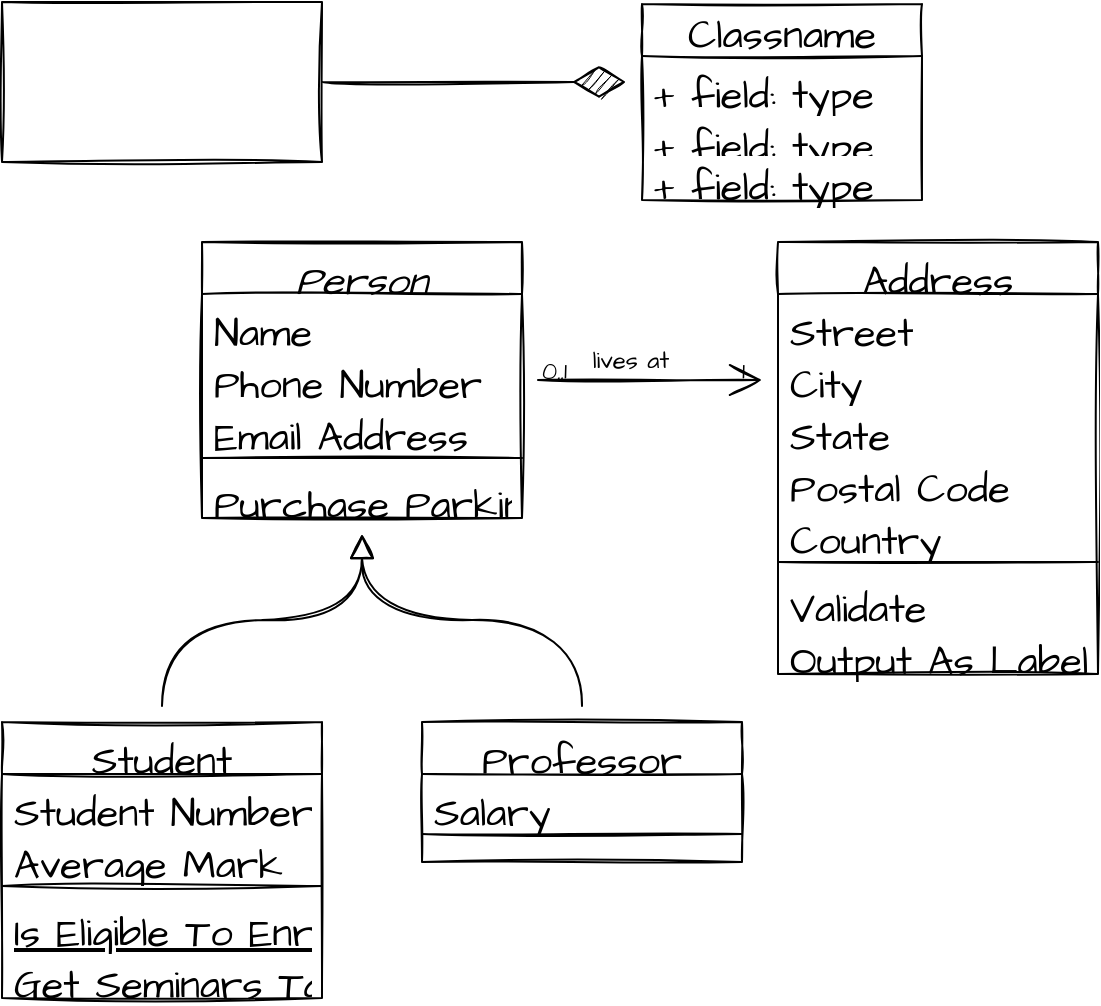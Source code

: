 <mxfile version="14.7.2" type="github">
  <diagram id="9JsmadPGMMtQj9P_w9eN" name="第 1 页">
    <mxGraphModel dx="1767" dy="806" grid="1" gridSize="10" guides="1" tooltips="1" connect="1" arrows="1" fold="1" page="1" pageScale="1" pageWidth="3000" pageHeight="2000" math="0" shadow="0">
      <root>
        <mxCell id="0" />
        <mxCell id="1" parent="0" />
        <mxCell id="OsigMmV6753sitM6lDBb-1" value="" style="rounded=0;whiteSpace=wrap;html=1;sketch=1;hachureGap=4;pointerEvents=0;fontFamily=Architects Daughter;fontSource=https%3A%2F%2Ffonts.googleapis.com%2Fcss%3Ffamily%3DArchitects%2BDaughter;fontSize=20;" vertex="1" parent="1">
          <mxGeometry x="350" y="200" width="160" height="80" as="geometry" />
        </mxCell>
        <mxCell id="OsigMmV6753sitM6lDBb-2" value="Classname" style="swimlane;fontStyle=0;childLayout=stackLayout;horizontal=1;startSize=26;fillColor=none;horizontalStack=0;resizeParent=1;resizeParentMax=0;resizeLast=0;collapsible=1;marginBottom=0;sketch=1;hachureGap=4;pointerEvents=0;fontFamily=Architects Daughter;fontSource=https%3A%2F%2Ffonts.googleapis.com%2Fcss%3Ffamily%3DArchitects%2BDaughter;fontSize=20;" vertex="1" parent="1">
          <mxGeometry x="670" y="201" width="140" height="98" as="geometry" />
        </mxCell>
        <mxCell id="OsigMmV6753sitM6lDBb-3" value="+ field: type" style="text;strokeColor=none;fillColor=none;align=left;verticalAlign=top;spacingLeft=4;spacingRight=4;overflow=hidden;rotatable=0;points=[[0,0.5],[1,0.5]];portConstraint=eastwest;sketch=1;hachureGap=4;pointerEvents=0;fontFamily=Architects Daughter;fontSource=https%3A%2F%2Ffonts.googleapis.com%2Fcss%3Ffamily%3DArchitects%2BDaughter;fontSize=20;" vertex="1" parent="OsigMmV6753sitM6lDBb-2">
          <mxGeometry y="26" width="140" height="26" as="geometry" />
        </mxCell>
        <mxCell id="OsigMmV6753sitM6lDBb-4" value="+ field: type" style="text;strokeColor=none;fillColor=none;align=left;verticalAlign=top;spacingLeft=4;spacingRight=4;overflow=hidden;rotatable=0;points=[[0,0.5],[1,0.5]];portConstraint=eastwest;sketch=1;hachureGap=4;pointerEvents=0;fontFamily=Architects Daughter;fontSource=https%3A%2F%2Ffonts.googleapis.com%2Fcss%3Ffamily%3DArchitects%2BDaughter;fontSize=20;" vertex="1" parent="OsigMmV6753sitM6lDBb-2">
          <mxGeometry y="52" width="140" height="20" as="geometry" />
        </mxCell>
        <mxCell id="OsigMmV6753sitM6lDBb-5" value="+ field: type" style="text;strokeColor=none;fillColor=none;align=left;verticalAlign=top;spacingLeft=4;spacingRight=4;overflow=hidden;rotatable=0;points=[[0,0.5],[1,0.5]];portConstraint=eastwest;sketch=1;hachureGap=4;pointerEvents=0;fontFamily=Architects Daughter;fontSource=https%3A%2F%2Ffonts.googleapis.com%2Fcss%3Ffamily%3DArchitects%2BDaughter;fontSize=20;" vertex="1" parent="OsigMmV6753sitM6lDBb-2">
          <mxGeometry y="72" width="140" height="26" as="geometry" />
        </mxCell>
        <mxCell id="OsigMmV6753sitM6lDBb-6" value="" style="endArrow=diamondThin;endFill=1;endSize=24;html=1;rounded=0;sketch=1;fontFamily=Architects Daughter;fontSource=https%3A%2F%2Ffonts.googleapis.com%2Fcss%3Ffamily%3DArchitects%2BDaughter;fontSize=20;sourcePerimeterSpacing=8;targetPerimeterSpacing=8;edgeStyle=none;curved=1;exitX=1;exitY=0.5;exitDx=0;exitDy=0;" edge="1" parent="1" source="OsigMmV6753sitM6lDBb-1" target="OsigMmV6753sitM6lDBb-3">
          <mxGeometry width="160" relative="1" as="geometry">
            <mxPoint x="620" y="371" as="sourcePoint" />
            <mxPoint x="600" y="241" as="targetPoint" />
          </mxGeometry>
        </mxCell>
        <mxCell id="OsigMmV6753sitM6lDBb-8" value="Person" style="swimlane;fontStyle=2;align=center;verticalAlign=top;childLayout=stackLayout;horizontal=1;startSize=26;horizontalStack=0;resizeParent=1;resizeLast=0;collapsible=1;marginBottom=0;rounded=0;shadow=0;strokeWidth=1;sketch=1;hachureGap=4;pointerEvents=0;fontFamily=Architects Daughter;fontSource=https%3A%2F%2Ffonts.googleapis.com%2Fcss%3Ffamily%3DArchitects%2BDaughter;fontSize=20;" vertex="1" parent="1">
          <mxGeometry x="450" y="320" width="160" height="138" as="geometry">
            <mxRectangle x="230" y="140" width="160" height="26" as="alternateBounds" />
          </mxGeometry>
        </mxCell>
        <mxCell id="OsigMmV6753sitM6lDBb-9" value="Name" style="text;align=left;verticalAlign=top;spacingLeft=4;spacingRight=4;overflow=hidden;rotatable=0;points=[[0,0.5],[1,0.5]];portConstraint=eastwest;sketch=1;hachureGap=4;pointerEvents=0;fontFamily=Architects Daughter;fontSource=https%3A%2F%2Ffonts.googleapis.com%2Fcss%3Ffamily%3DArchitects%2BDaughter;fontSize=20;" vertex="1" parent="OsigMmV6753sitM6lDBb-8">
          <mxGeometry y="26" width="160" height="26" as="geometry" />
        </mxCell>
        <mxCell id="OsigMmV6753sitM6lDBb-10" value="Phone Number" style="text;align=left;verticalAlign=top;spacingLeft=4;spacingRight=4;overflow=hidden;rotatable=0;points=[[0,0.5],[1,0.5]];portConstraint=eastwest;rounded=0;shadow=0;html=0;sketch=1;hachureGap=4;pointerEvents=0;fontFamily=Architects Daughter;fontSource=https%3A%2F%2Ffonts.googleapis.com%2Fcss%3Ffamily%3DArchitects%2BDaughter;fontSize=20;" vertex="1" parent="OsigMmV6753sitM6lDBb-8">
          <mxGeometry y="52" width="160" height="26" as="geometry" />
        </mxCell>
        <mxCell id="OsigMmV6753sitM6lDBb-11" value="Email Address" style="text;align=left;verticalAlign=top;spacingLeft=4;spacingRight=4;overflow=hidden;rotatable=0;points=[[0,0.5],[1,0.5]];portConstraint=eastwest;rounded=0;shadow=0;html=0;sketch=1;hachureGap=4;pointerEvents=0;fontFamily=Architects Daughter;fontSource=https%3A%2F%2Ffonts.googleapis.com%2Fcss%3Ffamily%3DArchitects%2BDaughter;fontSize=20;" vertex="1" parent="OsigMmV6753sitM6lDBb-8">
          <mxGeometry y="78" width="160" height="26" as="geometry" />
        </mxCell>
        <mxCell id="OsigMmV6753sitM6lDBb-12" value="" style="line;html=1;strokeWidth=1;align=left;verticalAlign=middle;spacingTop=-1;spacingLeft=3;spacingRight=3;rotatable=0;labelPosition=right;points=[];portConstraint=eastwest;sketch=1;hachureGap=4;pointerEvents=0;fontFamily=Architects Daughter;fontSource=https%3A%2F%2Ffonts.googleapis.com%2Fcss%3Ffamily%3DArchitects%2BDaughter;fontSize=20;" vertex="1" parent="OsigMmV6753sitM6lDBb-8">
          <mxGeometry y="104" width="160" height="8" as="geometry" />
        </mxCell>
        <mxCell id="OsigMmV6753sitM6lDBb-13" value="Purchase Parking Pass" style="text;align=left;verticalAlign=top;spacingLeft=4;spacingRight=4;overflow=hidden;rotatable=0;points=[[0,0.5],[1,0.5]];portConstraint=eastwest;sketch=1;hachureGap=4;pointerEvents=0;fontFamily=Architects Daughter;fontSource=https%3A%2F%2Ffonts.googleapis.com%2Fcss%3Ffamily%3DArchitects%2BDaughter;fontSize=20;" vertex="1" parent="OsigMmV6753sitM6lDBb-8">
          <mxGeometry y="112" width="160" height="26" as="geometry" />
        </mxCell>
        <mxCell id="OsigMmV6753sitM6lDBb-14" value="Student" style="swimlane;fontStyle=0;align=center;verticalAlign=top;childLayout=stackLayout;horizontal=1;startSize=26;horizontalStack=0;resizeParent=1;resizeLast=0;collapsible=1;marginBottom=0;rounded=0;shadow=0;strokeWidth=1;sketch=1;hachureGap=4;pointerEvents=0;fontFamily=Architects Daughter;fontSource=https%3A%2F%2Ffonts.googleapis.com%2Fcss%3Ffamily%3DArchitects%2BDaughter;fontSize=20;" vertex="1" parent="1">
          <mxGeometry x="350" y="560" width="160" height="138" as="geometry">
            <mxRectangle x="130" y="380" width="160" height="26" as="alternateBounds" />
          </mxGeometry>
        </mxCell>
        <mxCell id="OsigMmV6753sitM6lDBb-15" value="Student Number" style="text;align=left;verticalAlign=top;spacingLeft=4;spacingRight=4;overflow=hidden;rotatable=0;points=[[0,0.5],[1,0.5]];portConstraint=eastwest;sketch=1;hachureGap=4;pointerEvents=0;fontFamily=Architects Daughter;fontSource=https%3A%2F%2Ffonts.googleapis.com%2Fcss%3Ffamily%3DArchitects%2BDaughter;fontSize=20;" vertex="1" parent="OsigMmV6753sitM6lDBb-14">
          <mxGeometry y="26" width="160" height="26" as="geometry" />
        </mxCell>
        <mxCell id="OsigMmV6753sitM6lDBb-16" value="Average Mark" style="text;align=left;verticalAlign=top;spacingLeft=4;spacingRight=4;overflow=hidden;rotatable=0;points=[[0,0.5],[1,0.5]];portConstraint=eastwest;rounded=0;shadow=0;html=0;sketch=1;hachureGap=4;pointerEvents=0;fontFamily=Architects Daughter;fontSource=https%3A%2F%2Ffonts.googleapis.com%2Fcss%3Ffamily%3DArchitects%2BDaughter;fontSize=20;" vertex="1" parent="OsigMmV6753sitM6lDBb-14">
          <mxGeometry y="52" width="160" height="26" as="geometry" />
        </mxCell>
        <mxCell id="OsigMmV6753sitM6lDBb-17" value="" style="line;html=1;strokeWidth=1;align=left;verticalAlign=middle;spacingTop=-1;spacingLeft=3;spacingRight=3;rotatable=0;labelPosition=right;points=[];portConstraint=eastwest;sketch=1;hachureGap=4;pointerEvents=0;fontFamily=Architects Daughter;fontSource=https%3A%2F%2Ffonts.googleapis.com%2Fcss%3Ffamily%3DArchitects%2BDaughter;fontSize=20;" vertex="1" parent="OsigMmV6753sitM6lDBb-14">
          <mxGeometry y="78" width="160" height="8" as="geometry" />
        </mxCell>
        <mxCell id="OsigMmV6753sitM6lDBb-18" value="Is Eligible To Enroll" style="text;align=left;verticalAlign=top;spacingLeft=4;spacingRight=4;overflow=hidden;rotatable=0;points=[[0,0.5],[1,0.5]];portConstraint=eastwest;fontStyle=4;sketch=1;hachureGap=4;pointerEvents=0;fontFamily=Architects Daughter;fontSource=https%3A%2F%2Ffonts.googleapis.com%2Fcss%3Ffamily%3DArchitects%2BDaughter;fontSize=20;" vertex="1" parent="OsigMmV6753sitM6lDBb-14">
          <mxGeometry y="86" width="160" height="26" as="geometry" />
        </mxCell>
        <mxCell id="OsigMmV6753sitM6lDBb-19" value="Get Seminars Taken" style="text;align=left;verticalAlign=top;spacingLeft=4;spacingRight=4;overflow=hidden;rotatable=0;points=[[0,0.5],[1,0.5]];portConstraint=eastwest;sketch=1;hachureGap=4;pointerEvents=0;fontFamily=Architects Daughter;fontSource=https%3A%2F%2Ffonts.googleapis.com%2Fcss%3Ffamily%3DArchitects%2BDaughter;fontSize=20;" vertex="1" parent="OsigMmV6753sitM6lDBb-14">
          <mxGeometry y="112" width="160" height="26" as="geometry" />
        </mxCell>
        <mxCell id="OsigMmV6753sitM6lDBb-20" value="" style="endArrow=block;endSize=10;endFill=0;shadow=0;strokeWidth=1;rounded=0;edgeStyle=elbowEdgeStyle;elbow=vertical;sketch=1;fontFamily=Architects Daughter;fontSource=https%3A%2F%2Ffonts.googleapis.com%2Fcss%3Ffamily%3DArchitects%2BDaughter;fontSize=20;sourcePerimeterSpacing=8;targetPerimeterSpacing=8;curved=1;" edge="1" parent="1" source="OsigMmV6753sitM6lDBb-14" target="OsigMmV6753sitM6lDBb-8">
          <mxGeometry width="160" relative="1" as="geometry">
            <mxPoint x="430" y="403" as="sourcePoint" />
            <mxPoint x="430" y="403" as="targetPoint" />
          </mxGeometry>
        </mxCell>
        <mxCell id="OsigMmV6753sitM6lDBb-21" value="Professor" style="swimlane;fontStyle=0;align=center;verticalAlign=top;childLayout=stackLayout;horizontal=1;startSize=26;horizontalStack=0;resizeParent=1;resizeLast=0;collapsible=1;marginBottom=0;rounded=0;shadow=0;strokeWidth=1;sketch=1;hachureGap=4;pointerEvents=0;fontFamily=Architects Daughter;fontSource=https%3A%2F%2Ffonts.googleapis.com%2Fcss%3Ffamily%3DArchitects%2BDaughter;fontSize=20;" vertex="1" parent="1">
          <mxGeometry x="560" y="560" width="160" height="70" as="geometry">
            <mxRectangle x="340" y="380" width="170" height="26" as="alternateBounds" />
          </mxGeometry>
        </mxCell>
        <mxCell id="OsigMmV6753sitM6lDBb-22" value="Salary" style="text;align=left;verticalAlign=top;spacingLeft=4;spacingRight=4;overflow=hidden;rotatable=0;points=[[0,0.5],[1,0.5]];portConstraint=eastwest;sketch=1;hachureGap=4;pointerEvents=0;fontFamily=Architects Daughter;fontSource=https%3A%2F%2Ffonts.googleapis.com%2Fcss%3Ffamily%3DArchitects%2BDaughter;fontSize=20;" vertex="1" parent="OsigMmV6753sitM6lDBb-21">
          <mxGeometry y="26" width="160" height="26" as="geometry" />
        </mxCell>
        <mxCell id="OsigMmV6753sitM6lDBb-23" value="" style="line;html=1;strokeWidth=1;align=left;verticalAlign=middle;spacingTop=-1;spacingLeft=3;spacingRight=3;rotatable=0;labelPosition=right;points=[];portConstraint=eastwest;sketch=1;hachureGap=4;pointerEvents=0;fontFamily=Architects Daughter;fontSource=https%3A%2F%2Ffonts.googleapis.com%2Fcss%3Ffamily%3DArchitects%2BDaughter;fontSize=20;" vertex="1" parent="OsigMmV6753sitM6lDBb-21">
          <mxGeometry y="52" width="160" height="8" as="geometry" />
        </mxCell>
        <mxCell id="OsigMmV6753sitM6lDBb-24" value="" style="endArrow=block;endSize=10;endFill=0;shadow=0;strokeWidth=1;rounded=0;edgeStyle=elbowEdgeStyle;elbow=vertical;sketch=1;fontFamily=Architects Daughter;fontSource=https%3A%2F%2Ffonts.googleapis.com%2Fcss%3Ffamily%3DArchitects%2BDaughter;fontSize=20;sourcePerimeterSpacing=8;targetPerimeterSpacing=8;curved=1;" edge="1" parent="1" source="OsigMmV6753sitM6lDBb-21" target="OsigMmV6753sitM6lDBb-8">
          <mxGeometry width="160" relative="1" as="geometry">
            <mxPoint x="440" y="573" as="sourcePoint" />
            <mxPoint x="540" y="471" as="targetPoint" />
          </mxGeometry>
        </mxCell>
        <mxCell id="OsigMmV6753sitM6lDBb-25" value="Address" style="swimlane;fontStyle=0;align=center;verticalAlign=top;childLayout=stackLayout;horizontal=1;startSize=26;horizontalStack=0;resizeParent=1;resizeLast=0;collapsible=1;marginBottom=0;rounded=0;shadow=0;strokeWidth=1;sketch=1;hachureGap=4;pointerEvents=0;fontFamily=Architects Daughter;fontSource=https%3A%2F%2Ffonts.googleapis.com%2Fcss%3Ffamily%3DArchitects%2BDaughter;fontSize=20;" vertex="1" parent="1">
          <mxGeometry x="738" y="320" width="160" height="216" as="geometry">
            <mxRectangle x="550" y="140" width="160" height="26" as="alternateBounds" />
          </mxGeometry>
        </mxCell>
        <mxCell id="OsigMmV6753sitM6lDBb-26" value="Street" style="text;align=left;verticalAlign=top;spacingLeft=4;spacingRight=4;overflow=hidden;rotatable=0;points=[[0,0.5],[1,0.5]];portConstraint=eastwest;sketch=1;hachureGap=4;pointerEvents=0;fontFamily=Architects Daughter;fontSource=https%3A%2F%2Ffonts.googleapis.com%2Fcss%3Ffamily%3DArchitects%2BDaughter;fontSize=20;" vertex="1" parent="OsigMmV6753sitM6lDBb-25">
          <mxGeometry y="26" width="160" height="26" as="geometry" />
        </mxCell>
        <mxCell id="OsigMmV6753sitM6lDBb-27" value="City" style="text;align=left;verticalAlign=top;spacingLeft=4;spacingRight=4;overflow=hidden;rotatable=0;points=[[0,0.5],[1,0.5]];portConstraint=eastwest;rounded=0;shadow=0;html=0;sketch=1;hachureGap=4;pointerEvents=0;fontFamily=Architects Daughter;fontSource=https%3A%2F%2Ffonts.googleapis.com%2Fcss%3Ffamily%3DArchitects%2BDaughter;fontSize=20;" vertex="1" parent="OsigMmV6753sitM6lDBb-25">
          <mxGeometry y="52" width="160" height="26" as="geometry" />
        </mxCell>
        <mxCell id="OsigMmV6753sitM6lDBb-28" value="State" style="text;align=left;verticalAlign=top;spacingLeft=4;spacingRight=4;overflow=hidden;rotatable=0;points=[[0,0.5],[1,0.5]];portConstraint=eastwest;rounded=0;shadow=0;html=0;sketch=1;hachureGap=4;pointerEvents=0;fontFamily=Architects Daughter;fontSource=https%3A%2F%2Ffonts.googleapis.com%2Fcss%3Ffamily%3DArchitects%2BDaughter;fontSize=20;" vertex="1" parent="OsigMmV6753sitM6lDBb-25">
          <mxGeometry y="78" width="160" height="26" as="geometry" />
        </mxCell>
        <mxCell id="OsigMmV6753sitM6lDBb-29" value="Postal Code" style="text;align=left;verticalAlign=top;spacingLeft=4;spacingRight=4;overflow=hidden;rotatable=0;points=[[0,0.5],[1,0.5]];portConstraint=eastwest;rounded=0;shadow=0;html=0;sketch=1;hachureGap=4;pointerEvents=0;fontFamily=Architects Daughter;fontSource=https%3A%2F%2Ffonts.googleapis.com%2Fcss%3Ffamily%3DArchitects%2BDaughter;fontSize=20;" vertex="1" parent="OsigMmV6753sitM6lDBb-25">
          <mxGeometry y="104" width="160" height="26" as="geometry" />
        </mxCell>
        <mxCell id="OsigMmV6753sitM6lDBb-30" value="Country" style="text;align=left;verticalAlign=top;spacingLeft=4;spacingRight=4;overflow=hidden;rotatable=0;points=[[0,0.5],[1,0.5]];portConstraint=eastwest;rounded=0;shadow=0;html=0;sketch=1;hachureGap=4;pointerEvents=0;fontFamily=Architects Daughter;fontSource=https%3A%2F%2Ffonts.googleapis.com%2Fcss%3Ffamily%3DArchitects%2BDaughter;fontSize=20;" vertex="1" parent="OsigMmV6753sitM6lDBb-25">
          <mxGeometry y="130" width="160" height="26" as="geometry" />
        </mxCell>
        <mxCell id="OsigMmV6753sitM6lDBb-31" value="" style="line;html=1;strokeWidth=1;align=left;verticalAlign=middle;spacingTop=-1;spacingLeft=3;spacingRight=3;rotatable=0;labelPosition=right;points=[];portConstraint=eastwest;sketch=1;hachureGap=4;pointerEvents=0;fontFamily=Architects Daughter;fontSource=https%3A%2F%2Ffonts.googleapis.com%2Fcss%3Ffamily%3DArchitects%2BDaughter;fontSize=20;" vertex="1" parent="OsigMmV6753sitM6lDBb-25">
          <mxGeometry y="156" width="160" height="8" as="geometry" />
        </mxCell>
        <mxCell id="OsigMmV6753sitM6lDBb-32" value="Validate" style="text;align=left;verticalAlign=top;spacingLeft=4;spacingRight=4;overflow=hidden;rotatable=0;points=[[0,0.5],[1,0.5]];portConstraint=eastwest;sketch=1;hachureGap=4;pointerEvents=0;fontFamily=Architects Daughter;fontSource=https%3A%2F%2Ffonts.googleapis.com%2Fcss%3Ffamily%3DArchitects%2BDaughter;fontSize=20;" vertex="1" parent="OsigMmV6753sitM6lDBb-25">
          <mxGeometry y="164" width="160" height="26" as="geometry" />
        </mxCell>
        <mxCell id="OsigMmV6753sitM6lDBb-33" value="Output As Label" style="text;align=left;verticalAlign=top;spacingLeft=4;spacingRight=4;overflow=hidden;rotatable=0;points=[[0,0.5],[1,0.5]];portConstraint=eastwest;sketch=1;hachureGap=4;pointerEvents=0;fontFamily=Architects Daughter;fontSource=https%3A%2F%2Ffonts.googleapis.com%2Fcss%3Ffamily%3DArchitects%2BDaughter;fontSize=20;" vertex="1" parent="OsigMmV6753sitM6lDBb-25">
          <mxGeometry y="190" width="160" height="26" as="geometry" />
        </mxCell>
        <mxCell id="OsigMmV6753sitM6lDBb-34" value="" style="endArrow=open;shadow=0;strokeWidth=1;rounded=0;endFill=1;edgeStyle=elbowEdgeStyle;elbow=vertical;sketch=1;fontFamily=Architects Daughter;fontSource=https%3A%2F%2Ffonts.googleapis.com%2Fcss%3Ffamily%3DArchitects%2BDaughter;fontSize=20;startSize=14;endSize=14;sourcePerimeterSpacing=8;targetPerimeterSpacing=8;curved=1;" edge="1" parent="1" source="OsigMmV6753sitM6lDBb-8" target="OsigMmV6753sitM6lDBb-25">
          <mxGeometry x="0.5" y="41" relative="1" as="geometry">
            <mxPoint x="610" y="392" as="sourcePoint" />
            <mxPoint x="770" y="392" as="targetPoint" />
            <mxPoint x="-40" y="32" as="offset" />
          </mxGeometry>
        </mxCell>
        <mxCell id="OsigMmV6753sitM6lDBb-35" value="0..1" style="resizable=0;align=left;verticalAlign=bottom;labelBackgroundColor=none;fontSize=12;sketch=1;hachureGap=4;pointerEvents=0;fontFamily=Architects Daughter;fontSource=https%3A%2F%2Ffonts.googleapis.com%2Fcss%3Ffamily%3DArchitects%2BDaughter;" connectable="0" vertex="1" parent="OsigMmV6753sitM6lDBb-34">
          <mxGeometry x="-1" relative="1" as="geometry">
            <mxPoint y="4" as="offset" />
          </mxGeometry>
        </mxCell>
        <mxCell id="OsigMmV6753sitM6lDBb-36" value="1" style="resizable=0;align=right;verticalAlign=bottom;labelBackgroundColor=none;fontSize=12;sketch=1;hachureGap=4;pointerEvents=0;fontFamily=Architects Daughter;fontSource=https%3A%2F%2Ffonts.googleapis.com%2Fcss%3Ffamily%3DArchitects%2BDaughter;" connectable="0" vertex="1" parent="OsigMmV6753sitM6lDBb-34">
          <mxGeometry x="1" relative="1" as="geometry">
            <mxPoint x="-7" y="4" as="offset" />
          </mxGeometry>
        </mxCell>
        <mxCell id="OsigMmV6753sitM6lDBb-37" value="lives at" style="text;html=1;resizable=0;points=[];;align=center;verticalAlign=middle;labelBackgroundColor=none;rounded=0;shadow=0;strokeWidth=1;fontSize=12;sketch=1;hachureGap=4;pointerEvents=0;fontFamily=Architects Daughter;fontSource=https%3A%2F%2Ffonts.googleapis.com%2Fcss%3Ffamily%3DArchitects%2BDaughter;" vertex="1" connectable="0" parent="OsigMmV6753sitM6lDBb-34">
          <mxGeometry x="0.5" y="49" relative="1" as="geometry">
            <mxPoint x="-38" y="40" as="offset" />
          </mxGeometry>
        </mxCell>
      </root>
    </mxGraphModel>
  </diagram>
</mxfile>
